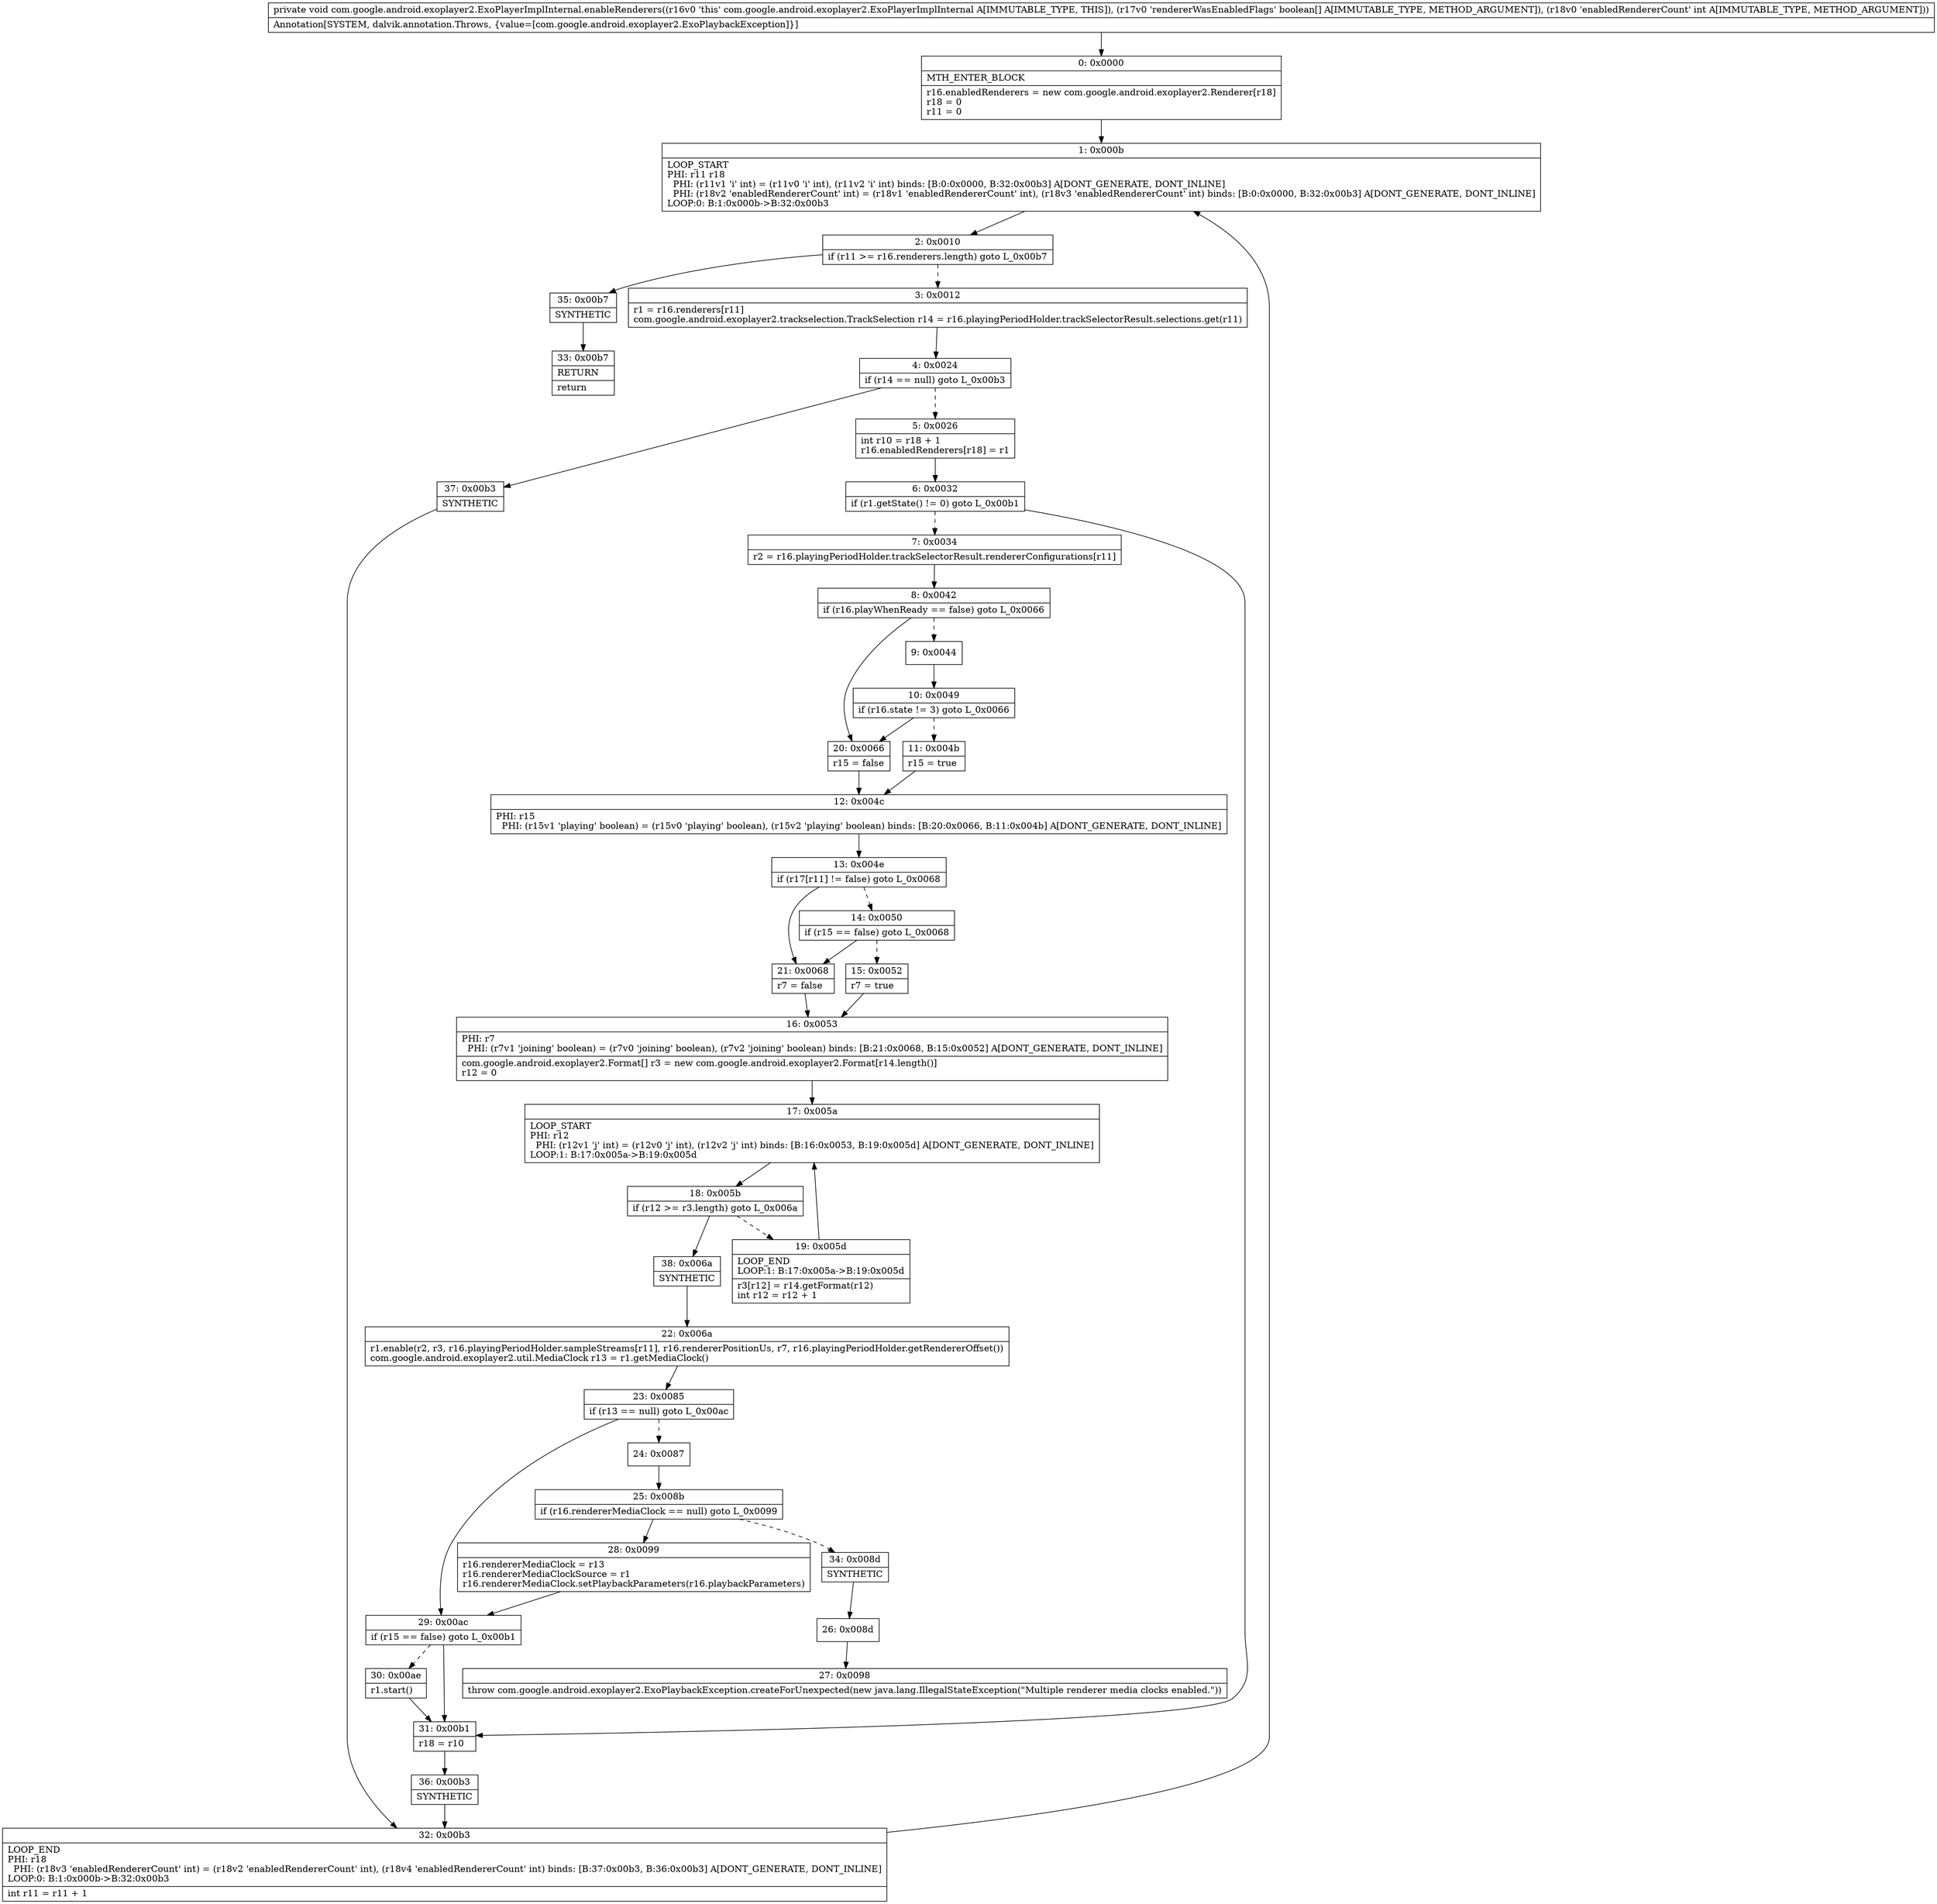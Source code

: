 digraph "CFG forcom.google.android.exoplayer2.ExoPlayerImplInternal.enableRenderers([ZI)V" {
Node_0 [shape=record,label="{0\:\ 0x0000|MTH_ENTER_BLOCK\l|r16.enabledRenderers = new com.google.android.exoplayer2.Renderer[r18]\lr18 = 0\lr11 = 0\l}"];
Node_1 [shape=record,label="{1\:\ 0x000b|LOOP_START\lPHI: r11 r18 \l  PHI: (r11v1 'i' int) = (r11v0 'i' int), (r11v2 'i' int) binds: [B:0:0x0000, B:32:0x00b3] A[DONT_GENERATE, DONT_INLINE]\l  PHI: (r18v2 'enabledRendererCount' int) = (r18v1 'enabledRendererCount' int), (r18v3 'enabledRendererCount' int) binds: [B:0:0x0000, B:32:0x00b3] A[DONT_GENERATE, DONT_INLINE]\lLOOP:0: B:1:0x000b\-\>B:32:0x00b3\l}"];
Node_2 [shape=record,label="{2\:\ 0x0010|if (r11 \>= r16.renderers.length) goto L_0x00b7\l}"];
Node_3 [shape=record,label="{3\:\ 0x0012|r1 = r16.renderers[r11]\lcom.google.android.exoplayer2.trackselection.TrackSelection r14 = r16.playingPeriodHolder.trackSelectorResult.selections.get(r11)\l}"];
Node_4 [shape=record,label="{4\:\ 0x0024|if (r14 == null) goto L_0x00b3\l}"];
Node_5 [shape=record,label="{5\:\ 0x0026|int r10 = r18 + 1\lr16.enabledRenderers[r18] = r1\l}"];
Node_6 [shape=record,label="{6\:\ 0x0032|if (r1.getState() != 0) goto L_0x00b1\l}"];
Node_7 [shape=record,label="{7\:\ 0x0034|r2 = r16.playingPeriodHolder.trackSelectorResult.rendererConfigurations[r11]\l}"];
Node_8 [shape=record,label="{8\:\ 0x0042|if (r16.playWhenReady == false) goto L_0x0066\l}"];
Node_9 [shape=record,label="{9\:\ 0x0044}"];
Node_10 [shape=record,label="{10\:\ 0x0049|if (r16.state != 3) goto L_0x0066\l}"];
Node_11 [shape=record,label="{11\:\ 0x004b|r15 = true\l}"];
Node_12 [shape=record,label="{12\:\ 0x004c|PHI: r15 \l  PHI: (r15v1 'playing' boolean) = (r15v0 'playing' boolean), (r15v2 'playing' boolean) binds: [B:20:0x0066, B:11:0x004b] A[DONT_GENERATE, DONT_INLINE]\l}"];
Node_13 [shape=record,label="{13\:\ 0x004e|if (r17[r11] != false) goto L_0x0068\l}"];
Node_14 [shape=record,label="{14\:\ 0x0050|if (r15 == false) goto L_0x0068\l}"];
Node_15 [shape=record,label="{15\:\ 0x0052|r7 = true\l}"];
Node_16 [shape=record,label="{16\:\ 0x0053|PHI: r7 \l  PHI: (r7v1 'joining' boolean) = (r7v0 'joining' boolean), (r7v2 'joining' boolean) binds: [B:21:0x0068, B:15:0x0052] A[DONT_GENERATE, DONT_INLINE]\l|com.google.android.exoplayer2.Format[] r3 = new com.google.android.exoplayer2.Format[r14.length()]\lr12 = 0\l}"];
Node_17 [shape=record,label="{17\:\ 0x005a|LOOP_START\lPHI: r12 \l  PHI: (r12v1 'j' int) = (r12v0 'j' int), (r12v2 'j' int) binds: [B:16:0x0053, B:19:0x005d] A[DONT_GENERATE, DONT_INLINE]\lLOOP:1: B:17:0x005a\-\>B:19:0x005d\l}"];
Node_18 [shape=record,label="{18\:\ 0x005b|if (r12 \>= r3.length) goto L_0x006a\l}"];
Node_19 [shape=record,label="{19\:\ 0x005d|LOOP_END\lLOOP:1: B:17:0x005a\-\>B:19:0x005d\l|r3[r12] = r14.getFormat(r12)\lint r12 = r12 + 1\l}"];
Node_20 [shape=record,label="{20\:\ 0x0066|r15 = false\l}"];
Node_21 [shape=record,label="{21\:\ 0x0068|r7 = false\l}"];
Node_22 [shape=record,label="{22\:\ 0x006a|r1.enable(r2, r3, r16.playingPeriodHolder.sampleStreams[r11], r16.rendererPositionUs, r7, r16.playingPeriodHolder.getRendererOffset())\lcom.google.android.exoplayer2.util.MediaClock r13 = r1.getMediaClock()\l}"];
Node_23 [shape=record,label="{23\:\ 0x0085|if (r13 == null) goto L_0x00ac\l}"];
Node_24 [shape=record,label="{24\:\ 0x0087}"];
Node_25 [shape=record,label="{25\:\ 0x008b|if (r16.rendererMediaClock == null) goto L_0x0099\l}"];
Node_26 [shape=record,label="{26\:\ 0x008d}"];
Node_27 [shape=record,label="{27\:\ 0x0098|throw com.google.android.exoplayer2.ExoPlaybackException.createForUnexpected(new java.lang.IllegalStateException(\"Multiple renderer media clocks enabled.\"))\l}"];
Node_28 [shape=record,label="{28\:\ 0x0099|r16.rendererMediaClock = r13\lr16.rendererMediaClockSource = r1\lr16.rendererMediaClock.setPlaybackParameters(r16.playbackParameters)\l}"];
Node_29 [shape=record,label="{29\:\ 0x00ac|if (r15 == false) goto L_0x00b1\l}"];
Node_30 [shape=record,label="{30\:\ 0x00ae|r1.start()\l}"];
Node_31 [shape=record,label="{31\:\ 0x00b1|r18 = r10\l}"];
Node_32 [shape=record,label="{32\:\ 0x00b3|LOOP_END\lPHI: r18 \l  PHI: (r18v3 'enabledRendererCount' int) = (r18v2 'enabledRendererCount' int), (r18v4 'enabledRendererCount' int) binds: [B:37:0x00b3, B:36:0x00b3] A[DONT_GENERATE, DONT_INLINE]\lLOOP:0: B:1:0x000b\-\>B:32:0x00b3\l|int r11 = r11 + 1\l}"];
Node_33 [shape=record,label="{33\:\ 0x00b7|RETURN\l|return\l}"];
Node_34 [shape=record,label="{34\:\ 0x008d|SYNTHETIC\l}"];
Node_35 [shape=record,label="{35\:\ 0x00b7|SYNTHETIC\l}"];
Node_36 [shape=record,label="{36\:\ 0x00b3|SYNTHETIC\l}"];
Node_37 [shape=record,label="{37\:\ 0x00b3|SYNTHETIC\l}"];
Node_38 [shape=record,label="{38\:\ 0x006a|SYNTHETIC\l}"];
MethodNode[shape=record,label="{private void com.google.android.exoplayer2.ExoPlayerImplInternal.enableRenderers((r16v0 'this' com.google.android.exoplayer2.ExoPlayerImplInternal A[IMMUTABLE_TYPE, THIS]), (r17v0 'rendererWasEnabledFlags' boolean[] A[IMMUTABLE_TYPE, METHOD_ARGUMENT]), (r18v0 'enabledRendererCount' int A[IMMUTABLE_TYPE, METHOD_ARGUMENT]))  | Annotation[SYSTEM, dalvik.annotation.Throws, \{value=[com.google.android.exoplayer2.ExoPlaybackException]\}]\l}"];
MethodNode -> Node_0;
Node_0 -> Node_1;
Node_1 -> Node_2;
Node_2 -> Node_3[style=dashed];
Node_2 -> Node_35;
Node_3 -> Node_4;
Node_4 -> Node_5[style=dashed];
Node_4 -> Node_37;
Node_5 -> Node_6;
Node_6 -> Node_7[style=dashed];
Node_6 -> Node_31;
Node_7 -> Node_8;
Node_8 -> Node_9[style=dashed];
Node_8 -> Node_20;
Node_9 -> Node_10;
Node_10 -> Node_11[style=dashed];
Node_10 -> Node_20;
Node_11 -> Node_12;
Node_12 -> Node_13;
Node_13 -> Node_14[style=dashed];
Node_13 -> Node_21;
Node_14 -> Node_15[style=dashed];
Node_14 -> Node_21;
Node_15 -> Node_16;
Node_16 -> Node_17;
Node_17 -> Node_18;
Node_18 -> Node_19[style=dashed];
Node_18 -> Node_38;
Node_19 -> Node_17;
Node_20 -> Node_12;
Node_21 -> Node_16;
Node_22 -> Node_23;
Node_23 -> Node_24[style=dashed];
Node_23 -> Node_29;
Node_24 -> Node_25;
Node_25 -> Node_28;
Node_25 -> Node_34[style=dashed];
Node_26 -> Node_27;
Node_28 -> Node_29;
Node_29 -> Node_30[style=dashed];
Node_29 -> Node_31;
Node_30 -> Node_31;
Node_31 -> Node_36;
Node_32 -> Node_1;
Node_34 -> Node_26;
Node_35 -> Node_33;
Node_36 -> Node_32;
Node_37 -> Node_32;
Node_38 -> Node_22;
}

